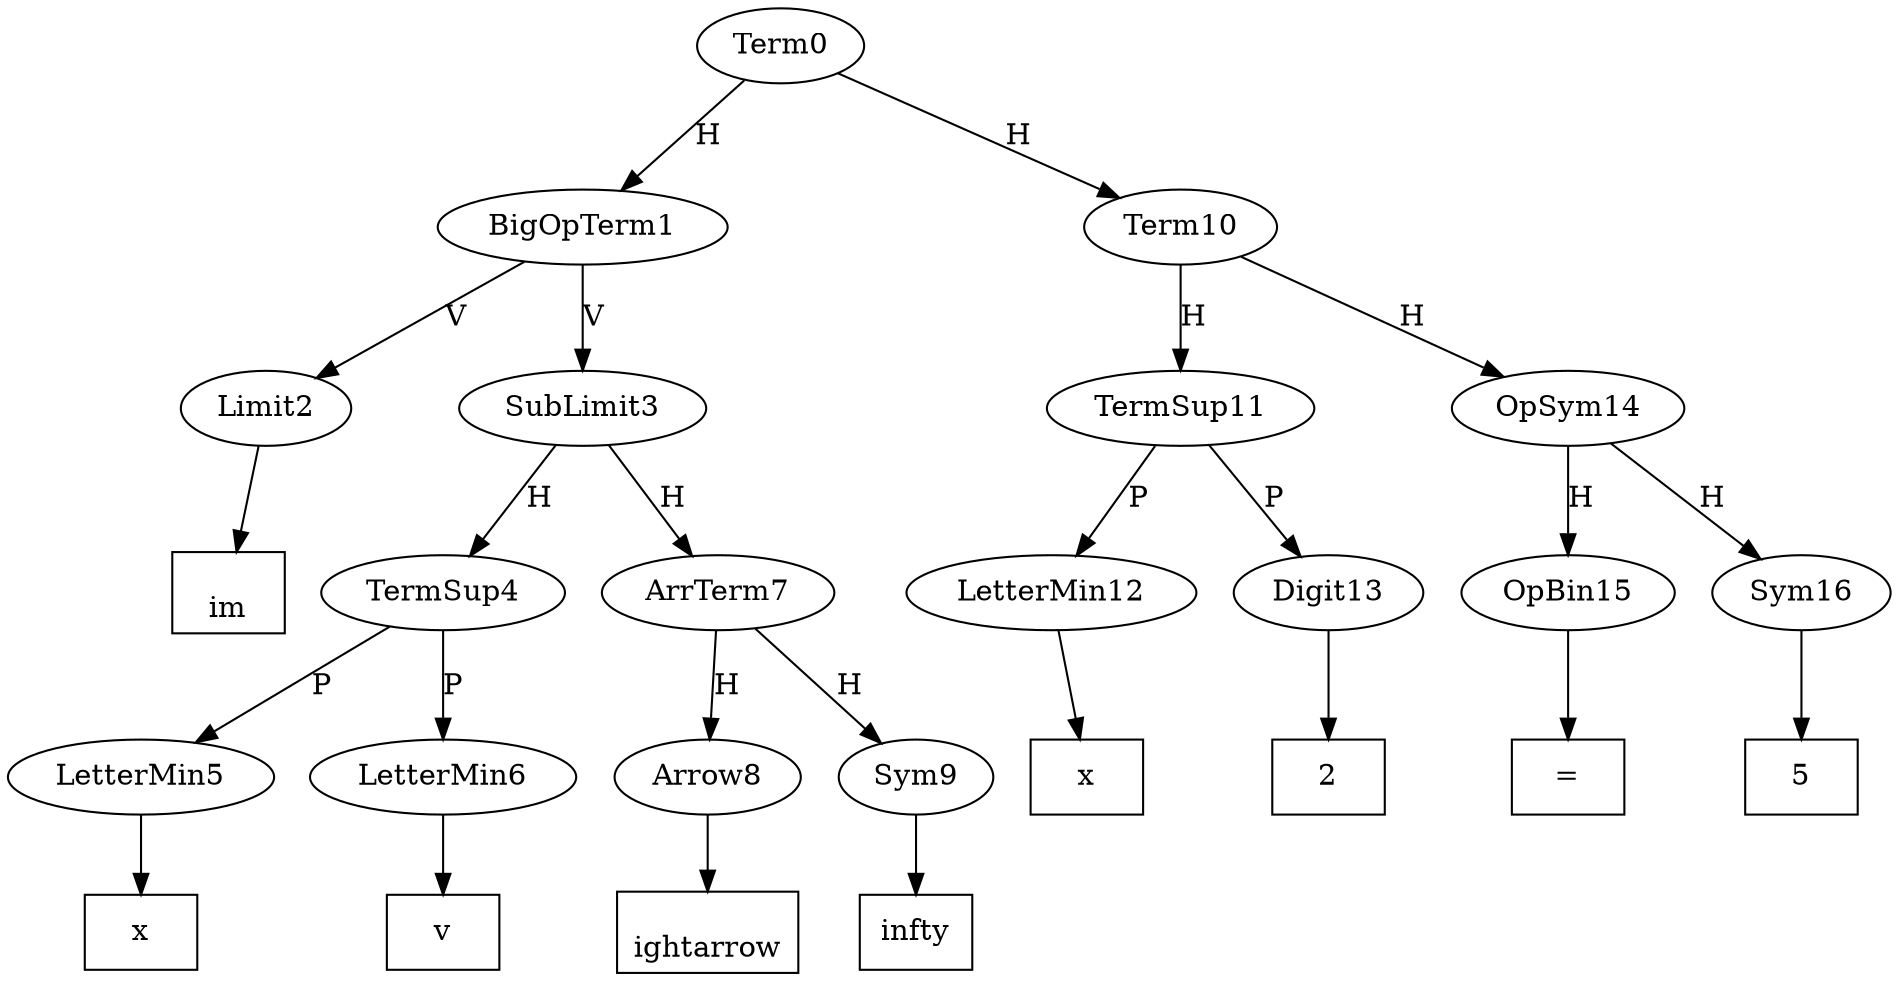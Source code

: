 digraph mathExp{
Term0 -> BigOpTerm1 [label=H]
BigOpTerm1 -> Limit2 [label=V]
Tslim2 [shape=box,label="\lim"]
Limit2 -> Tslim2
BigOpTerm1 -> SubLimit3 [label=V]
SubLimit3 -> TermSup4 [label=H]
TermSup4 -> LetterMin5 [label=P]
Tx5 [shape=box,label="x"]
LetterMin5 -> Tx5
TermSup4 -> LetterMin6 [label=P]
Tv6 [shape=box,label="v"]
LetterMin6 -> Tv6
SubLimit3 -> ArrTerm7 [label=H]
ArrTerm7 -> Arrow8 [label=H]
Tsrightarrow8 [shape=box,label="\rightarrow"]
Arrow8 -> Tsrightarrow8
ArrTerm7 -> Sym9 [label=H]
Tsinfty9 [shape=box,label="\infty"]
Sym9 -> Tsinfty9
Term0 -> Term10 [label=H]
Term10 -> TermSup11 [label=H]
TermSup11 -> LetterMin12 [label=P]
Tx12 [shape=box,label="x"]
LetterMin12 -> Tx12
TermSup11 -> Digit13 [label=P]
T213 [shape=box,label="2"]
Digit13 -> T213
Term10 -> OpSym14 [label=H]
OpSym14 -> OpBin15 [label=H]
Te15 [shape=box,label="="]
OpBin15 -> Te15
OpSym14 -> Sym16 [label=H]
T516 [shape=box,label="5"]
Sym16 -> T516
}
